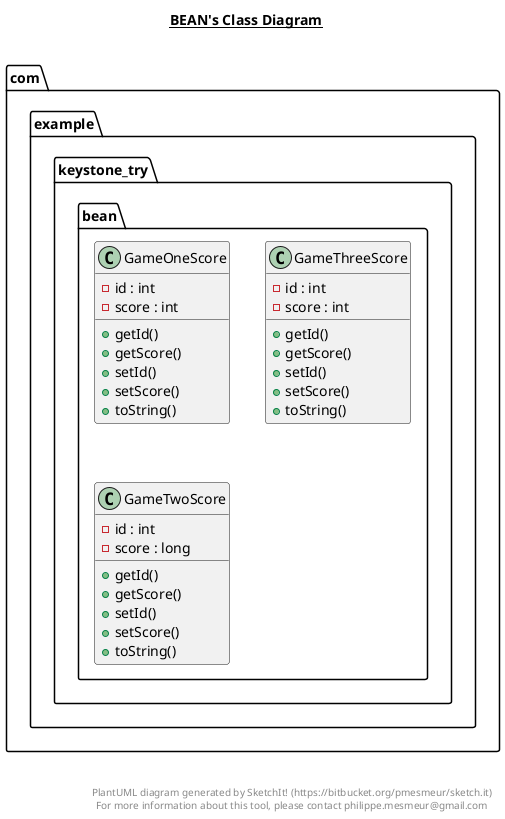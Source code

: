 @startuml

title __BEAN's Class Diagram__\n

  namespace com.example.keystone_try {
    namespace bean {
      class com.example.keystone_try.bean.GameOneScore {
          - id : int
          - score : int
          + getId()
          + getScore()
          + setId()
          + setScore()
          + toString()
      }
    }
  }
  

  namespace com.example.keystone_try {
    namespace bean {
      class com.example.keystone_try.bean.GameThreeScore {
          - id : int
          - score : int
          + getId()
          + getScore()
          + setId()
          + setScore()
          + toString()
      }
    }
  }
  

  namespace com.example.keystone_try {
    namespace bean {
      class com.example.keystone_try.bean.GameTwoScore {
          - id : int
          - score : long
          + getId()
          + getScore()
          + setId()
          + setScore()
          + toString()
      }
    }
  }
  



right footer


PlantUML diagram generated by SketchIt! (https://bitbucket.org/pmesmeur/sketch.it)
For more information about this tool, please contact philippe.mesmeur@gmail.com
endfooter

@enduml
